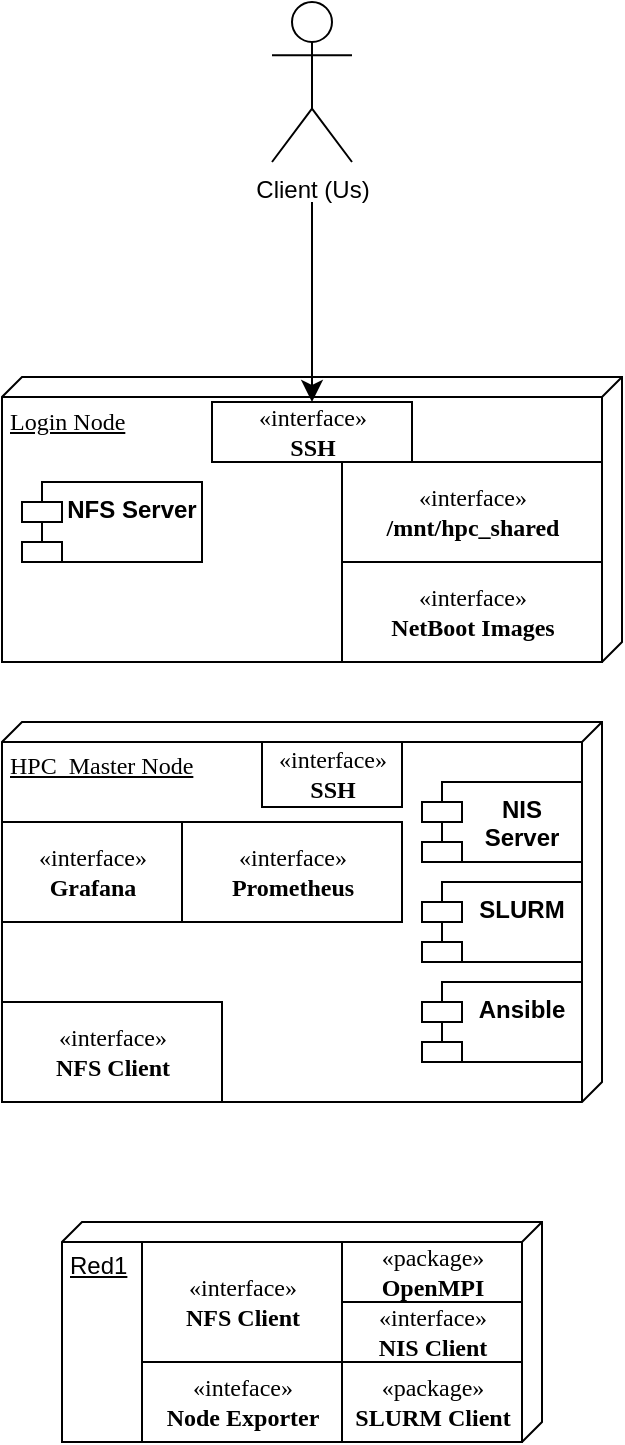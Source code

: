 <mxfile version="28.2.5">
  <diagram name="Page-1" id="5f0bae14-7c28-e335-631c-24af17079c00">
    <mxGraphModel dx="1227" dy="1454" grid="1" gridSize="10" guides="1" tooltips="1" connect="1" arrows="1" fold="1" page="1" pageScale="1" pageWidth="1100" pageHeight="850" background="none" math="0" shadow="0">
      <root>
        <mxCell id="0" />
        <mxCell id="1" parent="0" />
        <mxCell id="39150e848f15840c-1" value="Login Node" style="verticalAlign=top;align=left;spacingTop=8;spacingLeft=2;spacingRight=12;shape=cube;size=10;direction=south;fontStyle=4;html=1;rounded=0;shadow=0;comic=0;labelBackgroundColor=none;strokeWidth=1;fontFamily=Verdana;fontSize=12;FillColor=#006400;rotation=0;" parent="1" vertex="1">
          <mxGeometry x="770" y="-562.5" width="310" height="142.5" as="geometry" />
        </mxCell>
        <mxCell id="39150e848f15840c-2" value="HPC_Master Node" style="verticalAlign=top;align=left;spacingTop=8;spacingLeft=2;spacingRight=12;shape=cube;size=10;direction=south;fontStyle=4;html=1;rounded=0;shadow=0;comic=0;labelBackgroundColor=none;strokeWidth=1;fontFamily=Verdana;fontSize=12" parent="1" vertex="1">
          <mxGeometry x="770" y="-390" width="300" height="190" as="geometry" />
        </mxCell>
        <mxCell id="e2PQEoeL9oT5j41XfhCf-1" value="Client (Us)" style="shape=umlActor;verticalLabelPosition=bottom;verticalAlign=top;html=1;outlineConnect=0;" parent="1" vertex="1">
          <mxGeometry x="905" y="-750" width="40" height="80" as="geometry" />
        </mxCell>
        <mxCell id="e2PQEoeL9oT5j41XfhCf-15" value="«interface»&lt;br&gt;&lt;b&gt;NetBoot Images&lt;/b&gt;" style="html=1;rounded=0;shadow=0;comic=0;labelBackgroundColor=none;strokeWidth=1;fontFamily=Verdana;fontSize=12;align=center;" parent="1" vertex="1">
          <mxGeometry x="940" y="-470" width="130" height="50" as="geometry" />
        </mxCell>
        <mxCell id="2" value="&lt;b&gt;SLURM&lt;/b&gt;" style="shape=module;align=left;spacingLeft=20;align=center;verticalAlign=top;whiteSpace=wrap;html=1;" parent="1" vertex="1">
          <mxGeometry x="980" y="-310" width="80" height="40" as="geometry" />
        </mxCell>
        <mxCell id="4" value="&lt;b&gt;NIS Server&lt;/b&gt;" style="shape=module;align=left;spacingLeft=20;align=center;verticalAlign=top;whiteSpace=wrap;html=1;" parent="1" vertex="1">
          <mxGeometry x="980" y="-360" width="80" height="40" as="geometry" />
        </mxCell>
        <mxCell id="5" value="«interface»&lt;br&gt;&lt;b&gt;NFS Client&lt;/b&gt;" style="html=1;rounded=0;shadow=0;comic=0;labelBackgroundColor=none;strokeWidth=1;fontFamily=Verdana;fontSize=12;align=center;" parent="1" vertex="1">
          <mxGeometry x="770" y="-250" width="110" height="50" as="geometry" />
        </mxCell>
        <mxCell id="7" value="" style="group" parent="1" vertex="1" connectable="0">
          <mxGeometry x="800" y="-140" width="240" height="110" as="geometry" />
        </mxCell>
        <mxCell id="8" value="Red1&lt;div&gt;&lt;br&gt;&lt;/div&gt;" style="verticalAlign=top;align=left;spacingTop=8;spacingLeft=2;spacingRight=12;shape=cube;size=10;direction=south;fontStyle=4;html=1;whiteSpace=wrap;" parent="7" vertex="1">
          <mxGeometry width="240" height="110" as="geometry" />
        </mxCell>
        <mxCell id="9" value="«interface»&lt;br&gt;&lt;b&gt;NFS Client&lt;/b&gt;" style="html=1;rounded=0;shadow=0;comic=0;labelBackgroundColor=none;strokeWidth=1;fontFamily=Verdana;fontSize=12;align=center;" parent="7" vertex="1">
          <mxGeometry x="40" y="10" width="100" height="60" as="geometry" />
        </mxCell>
        <mxCell id="10" value="«package»&lt;br&gt;&lt;b&gt;OpenMPI&lt;/b&gt;" style="html=1;rounded=0;shadow=0;comic=0;labelBackgroundColor=none;strokeWidth=1;fontFamily=Verdana;fontSize=12;align=center;" parent="7" vertex="1">
          <mxGeometry x="140" y="10" width="90" height="30" as="geometry" />
        </mxCell>
        <mxCell id="11" value="«inteface»&lt;br&gt;&lt;b&gt;Node Exporter&lt;/b&gt;" style="html=1;rounded=0;shadow=0;comic=0;labelBackgroundColor=none;strokeWidth=1;fontFamily=Verdana;fontSize=12;align=center;" parent="7" vertex="1">
          <mxGeometry x="40" y="70" width="100" height="40" as="geometry" />
        </mxCell>
        <mxCell id="7RKxuz30Merwhc904fk3-25" value="«interface»&lt;br&gt;&lt;b&gt;NIS Client&lt;/b&gt;" style="html=1;rounded=0;shadow=0;comic=0;labelBackgroundColor=none;strokeWidth=1;fontFamily=Verdana;fontSize=12;align=center;" vertex="1" parent="7">
          <mxGeometry x="140" y="40" width="90" height="30" as="geometry" />
        </mxCell>
        <mxCell id="7RKxuz30Merwhc904fk3-24" value="«package»&lt;br&gt;&lt;b&gt;SLURM Client&lt;/b&gt;" style="html=1;rounded=0;shadow=0;comic=0;labelBackgroundColor=none;strokeWidth=1;fontFamily=Verdana;fontSize=12;align=center;" vertex="1" parent="7">
          <mxGeometry x="140" y="70" width="90" height="40" as="geometry" />
        </mxCell>
        <mxCell id="12" value="&lt;b&gt;Ansible&lt;/b&gt;" style="shape=module;align=left;spacingLeft=20;align=center;verticalAlign=top;whiteSpace=wrap;html=1;" parent="1" vertex="1">
          <mxGeometry x="980" y="-260" width="80" height="40" as="geometry" />
        </mxCell>
        <mxCell id="16" value="«interface»&lt;br&gt;&lt;b&gt;SSH&lt;/b&gt;" style="html=1;rounded=0;shadow=0;comic=0;labelBackgroundColor=none;strokeWidth=1;fontFamily=Verdana;fontSize=12;align=center;" parent="1" vertex="1">
          <mxGeometry x="875" y="-550" width="100" height="30" as="geometry" />
        </mxCell>
        <mxCell id="17" value="«interface»&lt;br&gt;&lt;b&gt;SSH&lt;/b&gt;" style="html=1;rounded=0;shadow=0;comic=0;labelBackgroundColor=none;strokeWidth=1;fontFamily=Verdana;fontSize=12;align=center;" parent="1" vertex="1">
          <mxGeometry x="900" y="-380" width="70" height="32.5" as="geometry" />
        </mxCell>
        <mxCell id="7RKxuz30Merwhc904fk3-26" value="&lt;b&gt;NFS Server&lt;/b&gt;" style="shape=module;align=left;spacingLeft=20;align=center;verticalAlign=top;whiteSpace=wrap;html=1;" vertex="1" parent="1">
          <mxGeometry x="780" y="-510" width="90" height="40" as="geometry" />
        </mxCell>
        <mxCell id="7RKxuz30Merwhc904fk3-29" value="«interface»&lt;br&gt;&lt;b&gt;Prometheus&lt;/b&gt;" style="html=1;rounded=0;shadow=0;comic=0;labelBackgroundColor=none;strokeWidth=1;fontFamily=Verdana;fontSize=12;align=center;" vertex="1" parent="1">
          <mxGeometry x="860" y="-340" width="110" height="50" as="geometry" />
        </mxCell>
        <mxCell id="7RKxuz30Merwhc904fk3-31" style="edgeStyle=none;curved=1;rounded=0;orthogonalLoop=1;jettySize=auto;html=1;fontSize=12;startSize=8;endSize=8;" edge="1" parent="1" target="16">
          <mxGeometry relative="1" as="geometry">
            <mxPoint x="925" y="-650" as="sourcePoint" />
          </mxGeometry>
        </mxCell>
        <mxCell id="7RKxuz30Merwhc904fk3-32" value="«interface»&lt;br&gt;&lt;b&gt;Grafana&lt;/b&gt;" style="html=1;rounded=0;shadow=0;comic=0;labelBackgroundColor=none;strokeWidth=1;fontFamily=Verdana;fontSize=12;align=center;" vertex="1" parent="1">
          <mxGeometry x="770" y="-340" width="90" height="50" as="geometry" />
        </mxCell>
        <mxCell id="7RKxuz30Merwhc904fk3-34" value="«interface»&lt;br&gt;&lt;b&gt;/mnt/hpc_shared&lt;/b&gt;" style="html=1;rounded=0;shadow=0;comic=0;labelBackgroundColor=none;strokeWidth=1;fontFamily=Verdana;fontSize=12;align=center;" vertex="1" parent="1">
          <mxGeometry x="940" y="-520" width="130" height="50" as="geometry" />
        </mxCell>
      </root>
    </mxGraphModel>
  </diagram>
</mxfile>
